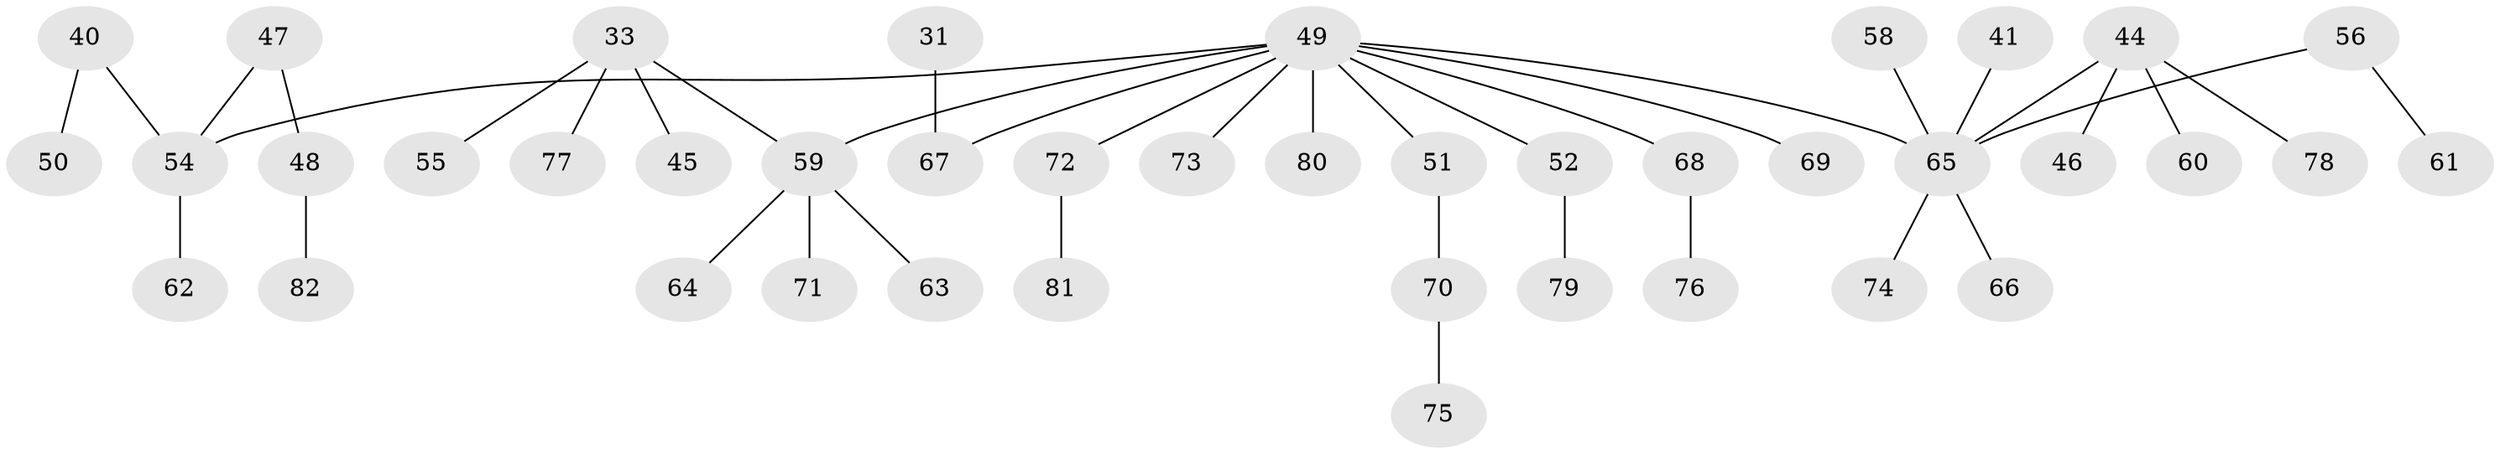 // original degree distribution, {6: 0.024390243902439025, 3: 0.21951219512195122, 2: 0.21951219512195122, 5: 0.012195121951219513, 4: 0.04878048780487805, 1: 0.47560975609756095}
// Generated by graph-tools (version 1.1) at 2025/52/03/09/25 04:52:43]
// undirected, 41 vertices, 40 edges
graph export_dot {
graph [start="1"]
  node [color=gray90,style=filled];
  31;
  33 [super="+16+24"];
  40 [super="+39"];
  41 [super="+19+21"];
  44 [super="+13+43"];
  45;
  46;
  47;
  48;
  49 [super="+27+37"];
  50;
  51;
  52 [super="+35"];
  54 [super="+38"];
  55;
  56;
  58;
  59 [super="+42"];
  60;
  61;
  62;
  63;
  64;
  65 [super="+5+26+57"];
  66;
  67 [super="+28"];
  68;
  69;
  70;
  71;
  72;
  73;
  74;
  75;
  76;
  77;
  78;
  79;
  80;
  81;
  82;
  31 -- 67;
  33 -- 45;
  33 -- 77;
  33 -- 59;
  33 -- 55;
  40 -- 50;
  40 -- 54;
  41 -- 65;
  44 -- 60;
  44 -- 78;
  44 -- 46;
  44 -- 65;
  47 -- 48;
  47 -- 54;
  48 -- 82;
  49 -- 51;
  49 -- 80;
  49 -- 72;
  49 -- 65;
  49 -- 67;
  49 -- 68;
  49 -- 69;
  49 -- 73;
  49 -- 52;
  49 -- 54;
  49 -- 59;
  51 -- 70;
  52 -- 79;
  54 -- 62;
  56 -- 61;
  56 -- 65;
  58 -- 65;
  59 -- 63;
  59 -- 64;
  59 -- 71;
  65 -- 66;
  65 -- 74;
  68 -- 76;
  70 -- 75;
  72 -- 81;
}
